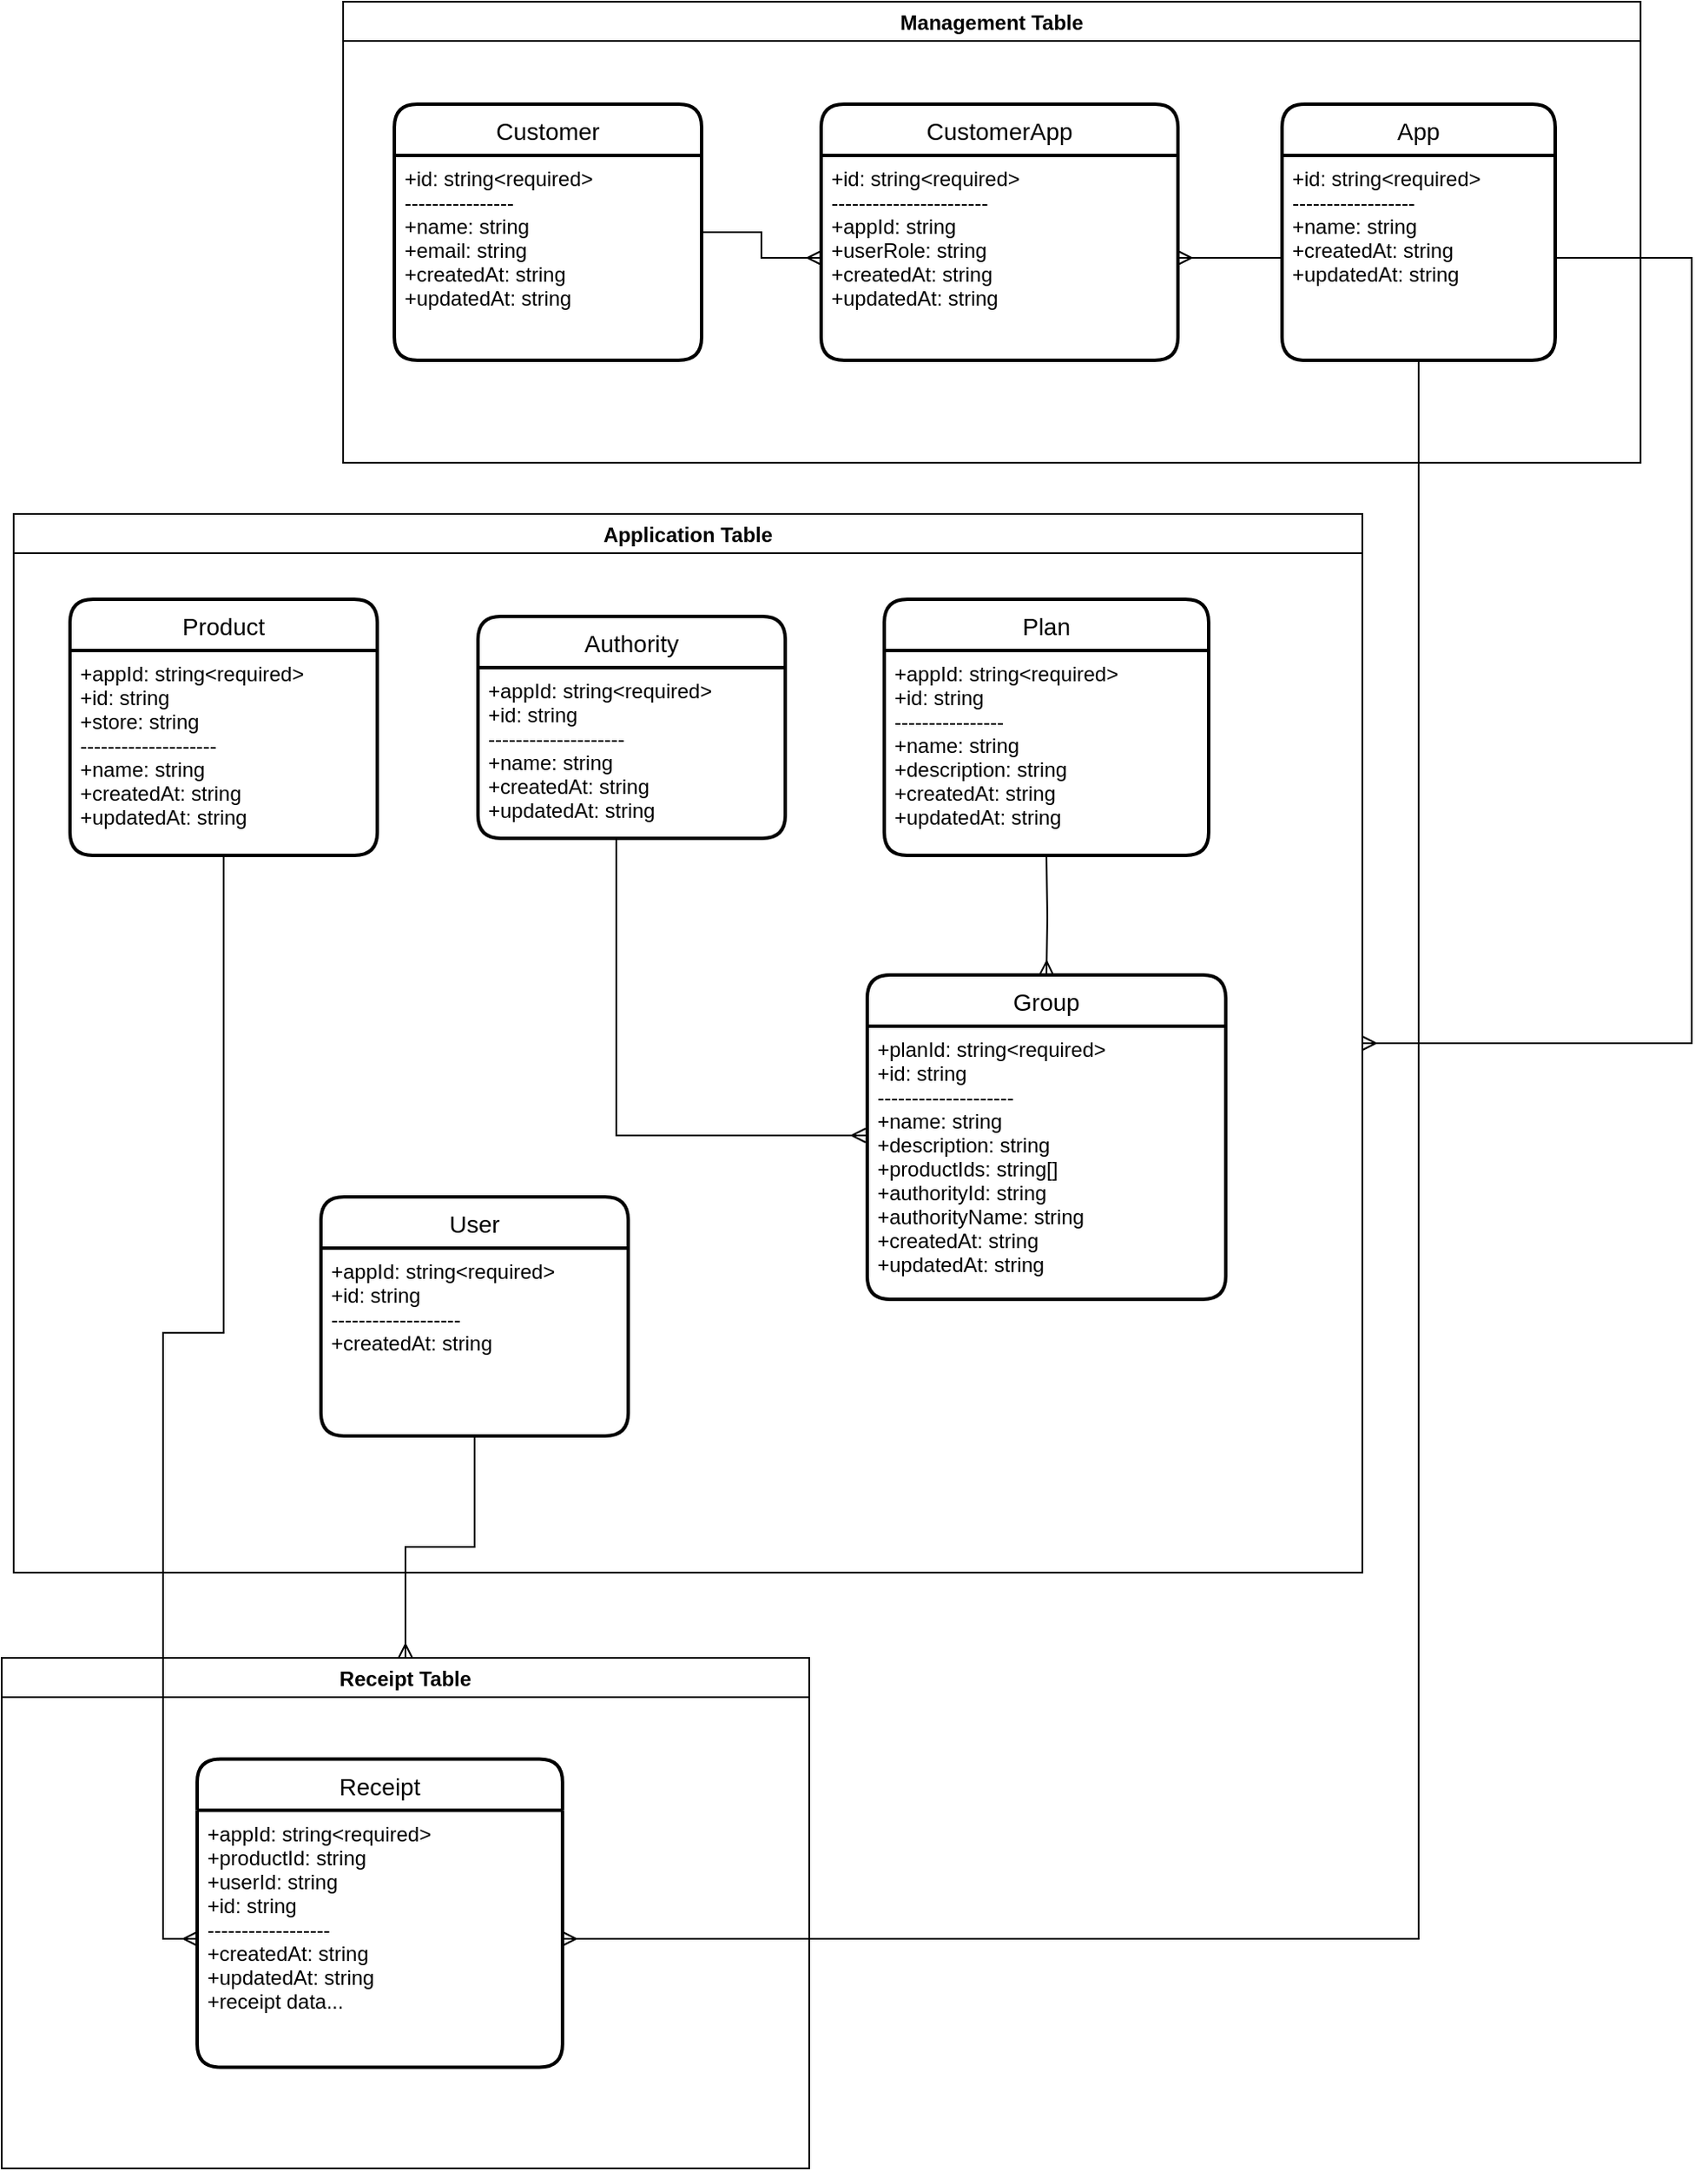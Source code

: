 <mxfile>
    <diagram id="D5TpZ-i4_E0KO_N3Pmkl" name="ページ1">
        <mxGraphModel dx="1063" dy="790" grid="1" gridSize="10" guides="1" tooltips="1" connect="1" arrows="1" fold="1" page="1" pageScale="1" pageWidth="827" pageHeight="1169" background="none" math="0" shadow="0">
            <root>
                <mxCell id="0"/>
                <mxCell id="1" parent="0"/>
                <mxCell id="108" value="Application Table" style="swimlane;startSize=23;" parent="1" vertex="1">
                    <mxGeometry x="37" y="330" width="790" height="620" as="geometry"/>
                </mxCell>
                <mxCell id="109" value="Product" style="swimlane;childLayout=stackLayout;horizontal=1;startSize=30;horizontalStack=0;rounded=1;fontSize=14;fontStyle=0;strokeWidth=2;resizeParent=0;resizeLast=1;shadow=0;dashed=0;align=center;" parent="108" vertex="1">
                    <mxGeometry x="33" y="50" width="180" height="150" as="geometry"/>
                </mxCell>
                <mxCell id="110" value="+appId: string&lt;required&gt;&#10;+id: string&#10;+store: string&#10;--------------------&#10;+name: string&#10;+createdAt: string&#10;+updatedAt: string" style="align=left;strokeColor=none;fillColor=none;spacingLeft=4;fontSize=12;verticalAlign=top;resizable=0;rotatable=0;part=1;" parent="109" vertex="1">
                    <mxGeometry y="30" width="180" height="120" as="geometry"/>
                </mxCell>
                <mxCell id="111" value="Authority" style="swimlane;childLayout=stackLayout;horizontal=1;startSize=30;horizontalStack=0;rounded=1;fontSize=14;fontStyle=0;strokeWidth=2;resizeParent=0;resizeLast=1;shadow=0;dashed=0;align=center;" parent="108" vertex="1">
                    <mxGeometry x="272" y="60" width="180" height="130" as="geometry"/>
                </mxCell>
                <mxCell id="112" value="+appId: string&lt;required&gt;&#10;+id: string&#10;--------------------&#10;+name: string&#10;+createdAt: string&#10;+updatedAt: string" style="align=left;strokeColor=none;fillColor=none;spacingLeft=4;fontSize=12;verticalAlign=top;resizable=0;rotatable=0;part=1;" parent="111" vertex="1">
                    <mxGeometry y="30" width="180" height="100" as="geometry"/>
                </mxCell>
                <mxCell id="54" value="User" style="swimlane;childLayout=stackLayout;horizontal=1;startSize=30;horizontalStack=0;rounded=1;fontSize=14;fontStyle=0;strokeWidth=2;resizeParent=0;resizeLast=1;shadow=0;dashed=0;align=center;" parent="108" vertex="1">
                    <mxGeometry x="180" y="400" width="180" height="140" as="geometry"/>
                </mxCell>
                <mxCell id="55" value="+appId: string&lt;required&gt;&#10;+id: string&#10;-------------------&#10;+createdAt: string" style="align=left;strokeColor=none;fillColor=none;spacingLeft=4;fontSize=12;verticalAlign=top;resizable=0;rotatable=0;part=1;" parent="54" vertex="1">
                    <mxGeometry y="30" width="180" height="110" as="geometry"/>
                </mxCell>
                <mxCell id="132" value="Plan" style="swimlane;childLayout=stackLayout;horizontal=1;startSize=30;horizontalStack=0;rounded=1;fontSize=14;fontStyle=0;strokeWidth=2;resizeParent=0;resizeLast=1;shadow=0;dashed=0;align=center;" parent="108" vertex="1">
                    <mxGeometry x="510" y="50" width="190" height="150" as="geometry"/>
                </mxCell>
                <mxCell id="133" value="+appId: string&lt;required&gt;&#10;+id: string&#10;----------------&#10;+name: string&#10;+description: string&#10;+createdAt: string&#10;+updatedAt: string" style="align=left;strokeColor=none;fillColor=none;spacingLeft=4;fontSize=12;verticalAlign=top;resizable=0;rotatable=0;part=1;" parent="132" vertex="1">
                    <mxGeometry y="30" width="190" height="120" as="geometry"/>
                </mxCell>
                <mxCell id="88" value="Group" style="swimlane;childLayout=stackLayout;horizontal=1;startSize=30;horizontalStack=0;rounded=1;fontSize=14;fontStyle=0;strokeWidth=2;resizeParent=0;resizeLast=1;shadow=0;dashed=0;align=center;" parent="108" vertex="1">
                    <mxGeometry x="500" y="270" width="210" height="190" as="geometry"/>
                </mxCell>
                <mxCell id="89" value="+planId: string&lt;required&gt;&#10;+id: string&#10;--------------------&#10;+name: string&#10;+description: string&#10;+productIds: string[]&#10;+authorityId: string&#10;+authorityName: string&#10;+createdAt: string&#10;+updatedAt: string" style="align=left;strokeColor=none;fillColor=none;spacingLeft=4;fontSize=12;verticalAlign=top;resizable=0;rotatable=0;part=1;" parent="88" vertex="1">
                    <mxGeometry y="30" width="210" height="160" as="geometry"/>
                </mxCell>
                <mxCell id="135" value="" style="edgeStyle=orthogonalEdgeStyle;rounded=0;orthogonalLoop=1;jettySize=auto;html=1;endArrow=ERmany;endFill=0;" parent="108" target="88" edge="1">
                    <mxGeometry relative="1" as="geometry">
                        <mxPoint x="605" y="201" as="sourcePoint"/>
                        <mxPoint x="595" y="230" as="targetPoint"/>
                    </mxGeometry>
                </mxCell>
                <mxCell id="136" value="" style="edgeStyle=orthogonalEdgeStyle;rounded=0;orthogonalLoop=1;jettySize=auto;html=1;endArrow=ERmany;endFill=0;exitX=0.45;exitY=1.01;exitDx=0;exitDy=0;exitPerimeter=0;entryX=-0.005;entryY=0.4;entryDx=0;entryDy=0;entryPerimeter=0;" parent="108" source="112" target="89" edge="1">
                    <mxGeometry relative="1" as="geometry">
                        <mxPoint x="597.97" y="190.99" as="sourcePoint"/>
                        <mxPoint x="490" y="361" as="targetPoint"/>
                    </mxGeometry>
                </mxCell>
                <mxCell id="12" value="Management Table" style="swimlane;" parent="1" vertex="1">
                    <mxGeometry x="230" y="30" width="760" height="270" as="geometry"/>
                </mxCell>
                <mxCell id="13" value="App" style="swimlane;childLayout=stackLayout;horizontal=1;startSize=30;horizontalStack=0;rounded=1;fontSize=14;fontStyle=0;strokeWidth=2;resizeParent=0;resizeLast=1;shadow=0;dashed=0;align=center;" parent="12" vertex="1">
                    <mxGeometry x="550" y="60" width="160" height="150" as="geometry"/>
                </mxCell>
                <mxCell id="14" value="+id: string&lt;required&gt;&#10;------------------&#10;+name: string&#10;+createdAt: string&#10;+updatedAt: string" style="align=left;strokeColor=none;fillColor=none;spacingLeft=4;fontSize=12;verticalAlign=top;resizable=0;rotatable=0;part=1;" parent="13" vertex="1">
                    <mxGeometry y="30" width="160" height="120" as="geometry"/>
                </mxCell>
                <mxCell id="2" value="Customer" style="swimlane;childLayout=stackLayout;horizontal=1;startSize=30;horizontalStack=0;rounded=1;fontSize=14;fontStyle=0;strokeWidth=2;resizeParent=0;resizeLast=1;shadow=0;dashed=0;align=center;" parent="12" vertex="1">
                    <mxGeometry x="30" y="60" width="180" height="150" as="geometry"/>
                </mxCell>
                <mxCell id="3" value="+id: string&lt;required&gt;&#10;----------------&#10;+name: string&#10;+email: string&#10;+createdAt: string&#10;+updatedAt: string" style="align=left;strokeColor=none;fillColor=none;spacingLeft=4;fontSize=12;verticalAlign=top;resizable=0;rotatable=0;part=1;" parent="2" vertex="1">
                    <mxGeometry y="30" width="180" height="120" as="geometry"/>
                </mxCell>
                <mxCell id="4" value="CustomerApp" style="swimlane;childLayout=stackLayout;horizontal=1;startSize=30;horizontalStack=0;rounded=1;fontSize=14;fontStyle=0;strokeWidth=2;resizeParent=0;resizeLast=1;shadow=0;dashed=0;align=center;" parent="12" vertex="1">
                    <mxGeometry x="280" y="60" width="209" height="150" as="geometry"/>
                </mxCell>
                <mxCell id="5" value="+id: string&lt;required&gt;&#10;-----------------------&#10;+appId: string&#10;+userRole: string&#10;+createdAt: string&#10;+updatedAt: string" style="align=left;strokeColor=none;fillColor=none;spacingLeft=4;fontSize=12;verticalAlign=top;resizable=0;rotatable=0;part=1;" parent="4" vertex="1">
                    <mxGeometry y="30" width="209" height="120" as="geometry"/>
                </mxCell>
                <mxCell id="16" value="" style="edgeStyle=orthogonalEdgeStyle;rounded=0;orthogonalLoop=1;jettySize=auto;html=1;endArrow=ERmany;endFill=0;" parent="12" source="2" target="5" edge="1">
                    <mxGeometry relative="1" as="geometry"/>
                </mxCell>
                <mxCell id="17" value="" style="edgeStyle=orthogonalEdgeStyle;rounded=0;orthogonalLoop=1;jettySize=auto;html=1;endArrow=ERmany;endFill=0;" parent="12" source="14" target="5" edge="1">
                    <mxGeometry relative="1" as="geometry"/>
                </mxCell>
                <mxCell id="18" value="Receipt Table" style="swimlane;" parent="1" vertex="1">
                    <mxGeometry x="30" y="1000" width="473" height="299" as="geometry"/>
                </mxCell>
                <mxCell id="19" value="Receipt" style="swimlane;childLayout=stackLayout;horizontal=1;startSize=30;horizontalStack=0;rounded=1;fontSize=14;fontStyle=0;strokeWidth=2;resizeParent=0;resizeLast=1;shadow=0;dashed=0;align=center;" parent="18" vertex="1">
                    <mxGeometry x="114.5" y="59.25" width="214" height="180.5" as="geometry"/>
                </mxCell>
                <mxCell id="20" value="+appId: string&lt;required&gt;&#10;+productId: string&#10;+userId: string&#10;+id: string&#10;------------------&#10;+createdAt: string&#10;+updatedAt: string&#10;+receipt data..." style="align=left;strokeColor=none;fillColor=none;spacingLeft=4;fontSize=12;verticalAlign=top;resizable=0;rotatable=0;part=1;" parent="19" vertex="1">
                    <mxGeometry y="30" width="214" height="150.5" as="geometry"/>
                </mxCell>
                <mxCell id="128" value="" style="edgeStyle=orthogonalEdgeStyle;rounded=0;orthogonalLoop=1;jettySize=auto;html=1;endArrow=ERmany;endFill=0;exitX=0.5;exitY=1;exitDx=0;exitDy=0;entryX=1;entryY=0.5;entryDx=0;entryDy=0;" parent="1" source="14" target="20" edge="1">
                    <mxGeometry relative="1" as="geometry">
                        <mxPoint x="790" y="190" as="sourcePoint"/>
                        <mxPoint x="729" y="190" as="targetPoint"/>
                    </mxGeometry>
                </mxCell>
                <mxCell id="129" value="" style="edgeStyle=orthogonalEdgeStyle;rounded=0;orthogonalLoop=1;jettySize=auto;html=1;endArrow=ERmany;endFill=0;exitX=1;exitY=0.5;exitDx=0;exitDy=0;entryX=1;entryY=0.5;entryDx=0;entryDy=0;" parent="1" source="14" target="108" edge="1">
                    <mxGeometry relative="1" as="geometry">
                        <mxPoint x="790" y="190" as="sourcePoint"/>
                        <mxPoint x="729" y="190" as="targetPoint"/>
                        <Array as="points">
                            <mxPoint x="1020" y="180"/>
                            <mxPoint x="1020" y="640"/>
                        </Array>
                    </mxGeometry>
                </mxCell>
                <mxCell id="130" value="" style="edgeStyle=orthogonalEdgeStyle;rounded=0;orthogonalLoop=1;jettySize=auto;html=1;endArrow=ERmany;endFill=0;exitX=0.5;exitY=1;exitDx=0;exitDy=0;entryX=0;entryY=0.5;entryDx=0;entryDy=0;" parent="1" source="110" target="20" edge="1">
                    <mxGeometry relative="1" as="geometry">
                        <mxPoint x="790" y="190" as="sourcePoint"/>
                        <mxPoint x="729" y="190" as="targetPoint"/>
                    </mxGeometry>
                </mxCell>
                <mxCell id="131" value="" style="edgeStyle=orthogonalEdgeStyle;rounded=0;orthogonalLoop=1;jettySize=auto;html=1;endArrow=ERmany;endFill=0;exitX=0.5;exitY=1;exitDx=0;exitDy=0;entryX=0.5;entryY=0;entryDx=0;entryDy=0;" parent="1" source="55" target="18" edge="1">
                    <mxGeometry relative="1" as="geometry">
                        <mxPoint x="790" y="190" as="sourcePoint"/>
                        <mxPoint x="240" y="990" as="targetPoint"/>
                    </mxGeometry>
                </mxCell>
            </root>
        </mxGraphModel>
    </diagram>
</mxfile>